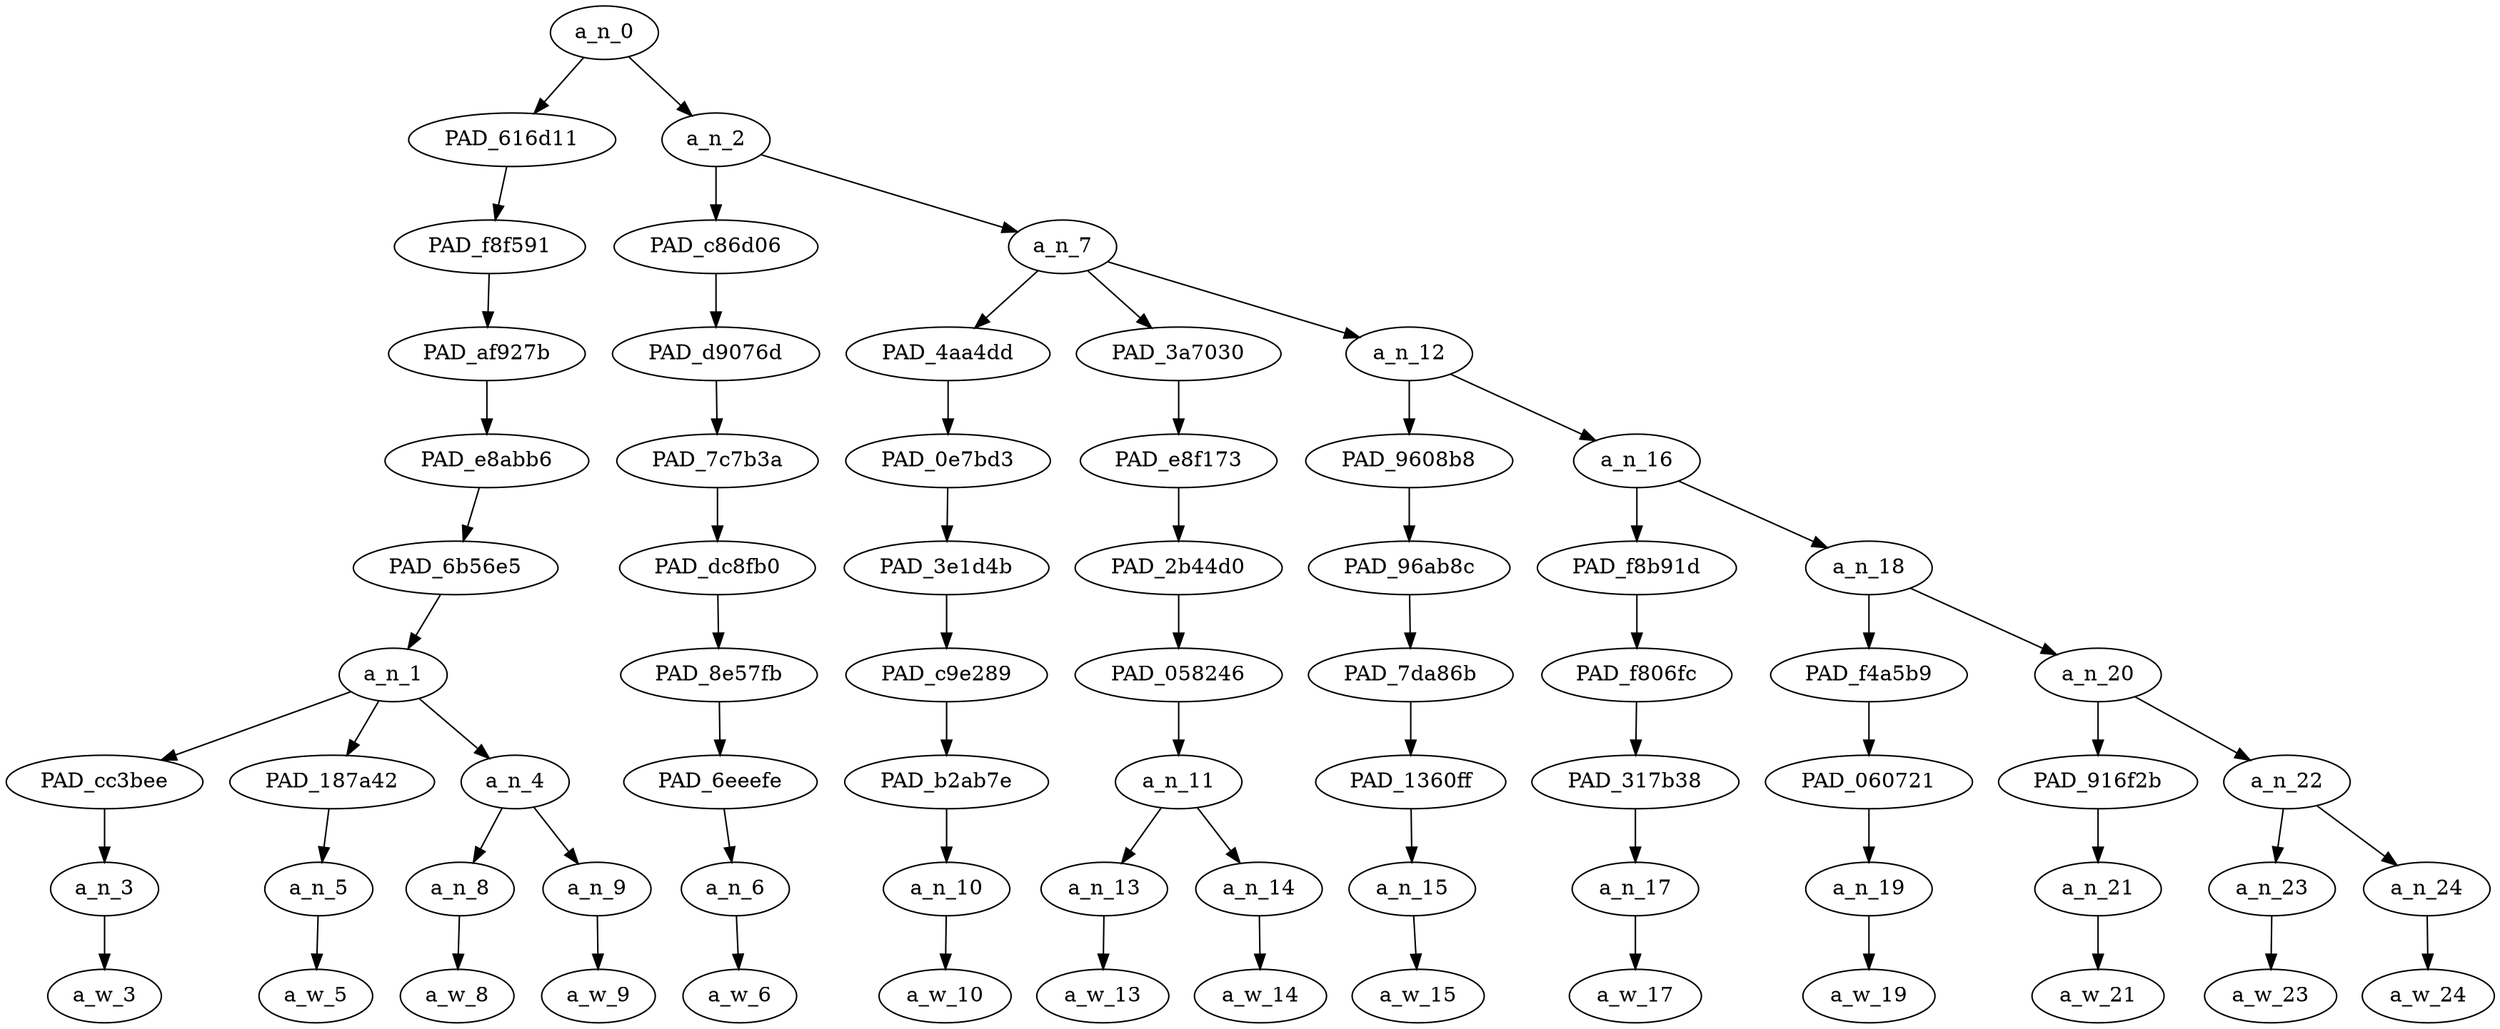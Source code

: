 strict digraph "" {
	a_n_0	[div_dir=-1,
		index=0,
		level=9,
		pos="3.455729166666667,9!",
		text_span="[0, 1, 2, 3, 4, 5, 6, 7, 8, 9, 10, 11, 12, 13]",
		value=0.99999999];
	PAD_616d11	[div_dir=1,
		index=0,
		level=8,
		pos="1.5,8!",
		text_span="[0, 1, 2, 3]",
		value=0.45836058];
	a_n_0 -> PAD_616d11;
	a_n_2	[div_dir=-1,
		index=1,
		level=8,
		pos="5.411458333333334,8!",
		text_span="[4, 5, 6, 7, 8, 9, 10, 11, 12, 13]",
		value=0.54160864];
	a_n_0 -> a_n_2;
	PAD_f8f591	[div_dir=1,
		index=0,
		level=7,
		pos="1.5,7!",
		text_span="[0, 1, 2, 3]",
		value=0.45836058];
	PAD_616d11 -> PAD_f8f591;
	PAD_af927b	[div_dir=1,
		index=0,
		level=6,
		pos="1.5,6!",
		text_span="[0, 1, 2, 3]",
		value=0.45836058];
	PAD_f8f591 -> PAD_af927b;
	PAD_e8abb6	[div_dir=1,
		index=0,
		level=5,
		pos="1.5,5!",
		text_span="[0, 1, 2, 3]",
		value=0.45836058];
	PAD_af927b -> PAD_e8abb6;
	PAD_6b56e5	[div_dir=1,
		index=0,
		level=4,
		pos="1.5,4!",
		text_span="[0, 1, 2, 3]",
		value=0.45836058];
	PAD_e8abb6 -> PAD_6b56e5;
	a_n_1	[div_dir=1,
		index=0,
		level=3,
		pos="1.5,3!",
		text_span="[0, 1, 2, 3]",
		value=0.45836058];
	PAD_6b56e5 -> a_n_1;
	PAD_cc3bee	[div_dir=-1,
		index=0,
		level=2,
		pos="0.0,2!",
		text_span="[0]",
		value=0.29386965];
	a_n_1 -> PAD_cc3bee;
	PAD_187a42	[div_dir=1,
		index=2,
		level=2,
		pos="3.0,2!",
		text_span="[3]",
		value=0.05172225];
	a_n_1 -> PAD_187a42;
	a_n_4	[div_dir=1,
		index=1,
		level=2,
		pos="1.5,2!",
		text_span="[1, 2]",
		value=0.11276773];
	a_n_1 -> a_n_4;
	a_n_3	[div_dir=-1,
		index=0,
		level=1,
		pos="0.0,1!",
		text_span="[0]",
		value=0.29386965];
	PAD_cc3bee -> a_n_3;
	a_w_3	[div_dir=0,
		index=0,
		level=0,
		pos="0,0!",
		text_span="[0]",
		value=iokanopenprison];
	a_n_3 -> a_w_3;
	a_n_5	[div_dir=1,
		index=3,
		level=1,
		pos="3.0,1!",
		text_span="[3]",
		value=0.05172225];
	PAD_187a42 -> a_n_5;
	a_w_5	[div_dir=0,
		index=3,
		level=0,
		pos="3,0!",
		text_span="[3]",
		value=organisations];
	a_n_5 -> a_w_5;
	a_n_8	[div_dir=1,
		index=1,
		level=1,
		pos="1.0,1!",
		text_span="[1]",
		value=0.05962334];
	a_n_4 -> a_n_8;
	a_n_9	[div_dir=1,
		index=2,
		level=1,
		pos="2.0,1!",
		text_span="[2]",
		value=0.05290361];
	a_n_4 -> a_n_9;
	a_w_8	[div_dir=0,
		index=1,
		level=0,
		pos="1,0!",
		text_span="[1]",
		value=human];
	a_n_8 -> a_w_8;
	a_w_9	[div_dir=0,
		index=2,
		level=0,
		pos="2,0!",
		text_span="[2]",
		value=rights];
	a_n_9 -> a_w_9;
	PAD_c86d06	[div_dir=-1,
		index=1,
		level=7,
		pos="4.0,7!",
		text_span="[4]",
		value=0.03447456];
	a_n_2 -> PAD_c86d06;
	a_n_7	[div_dir=1,
		index=2,
		level=7,
		pos="6.822916666666667,7!",
		text_span="[5, 6, 7, 8, 9, 10, 11, 12, 13]",
		value=0.50709027];
	a_n_2 -> a_n_7;
	PAD_d9076d	[div_dir=-1,
		index=1,
		level=6,
		pos="4.0,6!",
		text_span="[4]",
		value=0.03447456];
	PAD_c86d06 -> PAD_d9076d;
	PAD_7c7b3a	[div_dir=-1,
		index=1,
		level=5,
		pos="4.0,5!",
		text_span="[4]",
		value=0.03447456];
	PAD_d9076d -> PAD_7c7b3a;
	PAD_dc8fb0	[div_dir=-1,
		index=1,
		level=4,
		pos="4.0,4!",
		text_span="[4]",
		value=0.03447456];
	PAD_7c7b3a -> PAD_dc8fb0;
	PAD_8e57fb	[div_dir=-1,
		index=1,
		level=3,
		pos="4.0,3!",
		text_span="[4]",
		value=0.03447456];
	PAD_dc8fb0 -> PAD_8e57fb;
	PAD_6eeefe	[div_dir=-1,
		index=3,
		level=2,
		pos="4.0,2!",
		text_span="[4]",
		value=0.03447456];
	PAD_8e57fb -> PAD_6eeefe;
	a_n_6	[div_dir=-1,
		index=4,
		level=1,
		pos="4.0,1!",
		text_span="[4]",
		value=0.03447456];
	PAD_6eeefe -> a_n_6;
	a_w_6	[div_dir=0,
		index=4,
		level=0,
		pos="4,0!",
		text_span="[4]",
		value=are];
	a_n_6 -> a_w_6;
	PAD_4aa4dd	[div_dir=1,
		index=2,
		level=6,
		pos="5.0,6!",
		text_span="[5]",
		value=0.09543004];
	a_n_7 -> PAD_4aa4dd;
	PAD_3a7030	[div_dir=1,
		index=3,
		level=6,
		pos="6.5,6!",
		text_span="[6, 7]",
		value=0.15274609];
	a_n_7 -> PAD_3a7030;
	a_n_12	[div_dir=-1,
		index=4,
		level=6,
		pos="8.96875,6!",
		text_span="[8, 9, 10, 11, 12, 13]",
		value=0.25887918];
	a_n_7 -> a_n_12;
	PAD_0e7bd3	[div_dir=1,
		index=2,
		level=5,
		pos="5.0,5!",
		text_span="[5]",
		value=0.09543004];
	PAD_4aa4dd -> PAD_0e7bd3;
	PAD_3e1d4b	[div_dir=1,
		index=2,
		level=4,
		pos="5.0,4!",
		text_span="[5]",
		value=0.09543004];
	PAD_0e7bd3 -> PAD_3e1d4b;
	PAD_c9e289	[div_dir=1,
		index=2,
		level=3,
		pos="5.0,3!",
		text_span="[5]",
		value=0.09543004];
	PAD_3e1d4b -> PAD_c9e289;
	PAD_b2ab7e	[div_dir=1,
		index=4,
		level=2,
		pos="5.0,2!",
		text_span="[5]",
		value=0.09543004];
	PAD_c9e289 -> PAD_b2ab7e;
	a_n_10	[div_dir=1,
		index=5,
		level=1,
		pos="5.0,1!",
		text_span="[5]",
		value=0.09543004];
	PAD_b2ab7e -> a_n_10;
	a_w_10	[div_dir=0,
		index=5,
		level=0,
		pos="5,0!",
		text_span="[5]",
		value=sleeping];
	a_n_10 -> a_w_10;
	PAD_e8f173	[div_dir=1,
		index=3,
		level=5,
		pos="6.5,5!",
		text_span="[6, 7]",
		value=0.15274609];
	PAD_3a7030 -> PAD_e8f173;
	PAD_2b44d0	[div_dir=1,
		index=3,
		level=4,
		pos="6.5,4!",
		text_span="[6, 7]",
		value=0.15274609];
	PAD_e8f173 -> PAD_2b44d0;
	PAD_058246	[div_dir=1,
		index=3,
		level=3,
		pos="6.5,3!",
		text_span="[6, 7]",
		value=0.15274609];
	PAD_2b44d0 -> PAD_058246;
	a_n_11	[div_dir=1,
		index=5,
		level=2,
		pos="6.5,2!",
		text_span="[6, 7]",
		value=0.15274609];
	PAD_058246 -> a_n_11;
	a_n_13	[div_dir=1,
		index=6,
		level=1,
		pos="6.0,1!",
		text_span="[6]",
		value=0.03590193];
	a_n_11 -> a_n_13;
	a_n_14	[div_dir=1,
		index=7,
		level=1,
		pos="7.0,1!",
		text_span="[7]",
		value=0.11669537];
	a_n_11 -> a_n_14;
	a_w_13	[div_dir=0,
		index=6,
		level=0,
		pos="6,0!",
		text_span="[6]",
		value=for];
	a_n_13 -> a_w_13;
	a_w_14	[div_dir=0,
		index=7,
		level=0,
		pos="7,0!",
		text_span="[7]",
		value=kashmirs];
	a_n_14 -> a_w_14;
	PAD_9608b8	[div_dir=1,
		index=4,
		level=5,
		pos="8.0,5!",
		text_span="[8]",
		value=0.02620413];
	a_n_12 -> PAD_9608b8;
	a_n_16	[div_dir=-1,
		index=5,
		level=5,
		pos="9.9375,5!",
		text_span="[9, 10, 11, 12, 13]",
		value=0.23258669];
	a_n_12 -> a_n_16;
	PAD_96ab8c	[div_dir=1,
		index=4,
		level=4,
		pos="8.0,4!",
		text_span="[8]",
		value=0.02620413];
	PAD_9608b8 -> PAD_96ab8c;
	PAD_7da86b	[div_dir=1,
		index=4,
		level=3,
		pos="8.0,3!",
		text_span="[8]",
		value=0.02620413];
	PAD_96ab8c -> PAD_7da86b;
	PAD_1360ff	[div_dir=1,
		index=6,
		level=2,
		pos="8.0,2!",
		text_span="[8]",
		value=0.02620413];
	PAD_7da86b -> PAD_1360ff;
	a_n_15	[div_dir=1,
		index=8,
		level=1,
		pos="8.0,1!",
		text_span="[8]",
		value=0.02620413];
	PAD_1360ff -> a_n_15;
	a_w_15	[div_dir=0,
		index=8,
		level=0,
		pos="8,0!",
		text_span="[8]",
		value=because];
	a_n_15 -> a_w_15;
	PAD_f8b91d	[div_dir=1,
		index=5,
		level=4,
		pos="9.0,4!",
		text_span="[9]",
		value=0.02402941];
	a_n_16 -> PAD_f8b91d;
	a_n_18	[div_dir=-1,
		index=6,
		level=4,
		pos="10.875,4!",
		text_span="[10, 11, 12, 13]",
		value=0.20842293];
	a_n_16 -> a_n_18;
	PAD_f806fc	[div_dir=1,
		index=5,
		level=3,
		pos="9.0,3!",
		text_span="[9]",
		value=0.02402941];
	PAD_f8b91d -> PAD_f806fc;
	PAD_317b38	[div_dir=1,
		index=7,
		level=2,
		pos="9.0,2!",
		text_span="[9]",
		value=0.02402941];
	PAD_f806fc -> PAD_317b38;
	a_n_17	[div_dir=1,
		index=9,
		level=1,
		pos="9.0,1!",
		text_span="[9]",
		value=0.02402941];
	PAD_317b38 -> a_n_17;
	a_w_17	[div_dir=0,
		index=9,
		level=0,
		pos="9,0!",
		text_span="[9]",
		value=they];
	a_n_17 -> a_w_17;
	PAD_f4a5b9	[div_dir=1,
		index=6,
		level=3,
		pos="10.0,3!",
		text_span="[10]",
		value=0.03062940];
	a_n_18 -> PAD_f4a5b9;
	a_n_20	[div_dir=-1,
		index=7,
		level=3,
		pos="11.75,3!",
		text_span="[11, 12, 13]",
		value=0.17753541];
	a_n_18 -> a_n_20;
	PAD_060721	[div_dir=1,
		index=8,
		level=2,
		pos="10.0,2!",
		text_span="[10]",
		value=0.03062940];
	PAD_f4a5b9 -> PAD_060721;
	a_n_19	[div_dir=1,
		index=10,
		level=1,
		pos="10.0,1!",
		text_span="[10]",
		value=0.03062940];
	PAD_060721 -> a_n_19;
	a_w_19	[div_dir=0,
		index=10,
		level=0,
		pos="10,0!",
		text_span="[10]",
		value=are1];
	a_n_19 -> a_w_19;
	PAD_916f2b	[div_dir=-1,
		index=9,
		level=2,
		pos="11.0,2!",
		text_span="[11]",
		value=0.08850525];
	a_n_20 -> PAD_916f2b;
	a_n_22	[div_dir=1,
		index=10,
		level=2,
		pos="12.5,2!",
		text_span="[12, 13]",
		value=0.08852711];
	a_n_20 -> a_n_22;
	a_n_21	[div_dir=-1,
		index=11,
		level=1,
		pos="11.0,1!",
		text_span="[11]",
		value=0.08850525];
	PAD_916f2b -> a_n_21;
	a_w_21	[div_dir=0,
		index=11,
		level=0,
		pos="11,0!",
		text_span="[11]",
		value=muslims];
	a_n_21 -> a_w_21;
	a_n_23	[div_dir=1,
		index=12,
		level=1,
		pos="12.0,1!",
		text_span="[12]",
		value=0.04862527];
	a_n_22 -> a_n_23;
	a_n_24	[div_dir=-1,
		index=13,
		level=1,
		pos="13.0,1!",
		text_span="[13]",
		value=0.03982826];
	a_n_22 -> a_n_24;
	a_w_23	[div_dir=0,
		index=12,
		level=0,
		pos="12,0!",
		text_span="[12]",
		value="<user>"];
	a_n_23 -> a_w_23;
	a_w_24	[div_dir=0,
		index=13,
		level=0,
		pos="13,0!",
		text_span="[13]",
		value="<user>1"];
	a_n_24 -> a_w_24;
}
